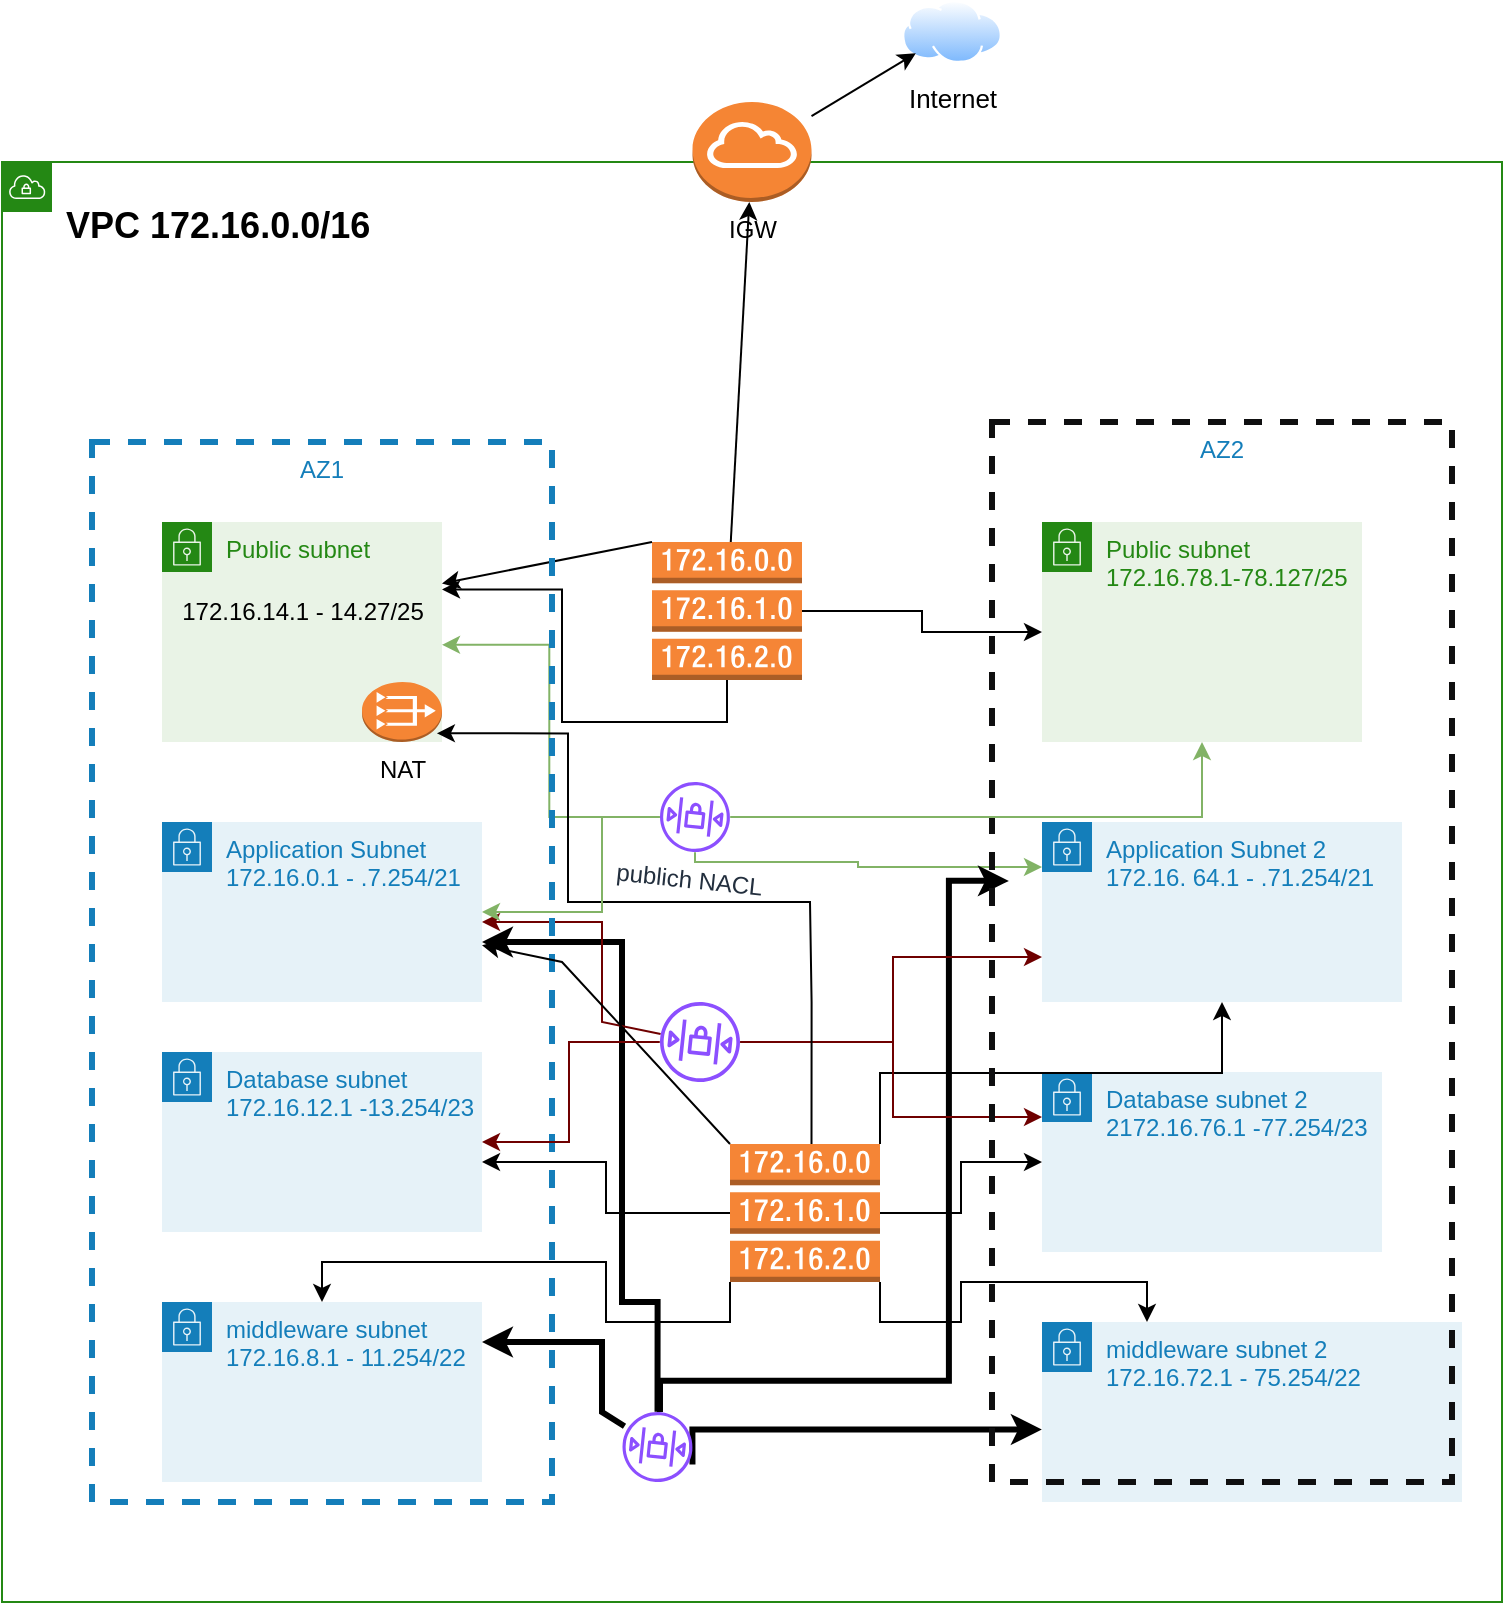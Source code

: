 <mxfile version="22.0.6" type="github">
  <diagram name="Page-1" id="yy_bzusd1XuA34yXiIHK">
    <mxGraphModel dx="1073" dy="1590" grid="1" gridSize="10" guides="1" tooltips="1" connect="1" arrows="1" fold="1" page="1" pageScale="1" pageWidth="827" pageHeight="1169" math="0" shadow="0">
      <root>
        <mxCell id="0" />
        <mxCell id="1" parent="0" />
        <mxCell id="lVtwnys3YDi8AOiwf6Ey-32" value="Public subnet&lt;br&gt;172.16.78.1-78.127/25" style="points=[[0,0],[0.25,0],[0.5,0],[0.75,0],[1,0],[1,0.25],[1,0.5],[1,0.75],[1,1],[0.75,1],[0.5,1],[0.25,1],[0,1],[0,0.75],[0,0.5],[0,0.25]];outlineConnect=0;gradientColor=none;html=1;whiteSpace=wrap;fontSize=12;fontStyle=0;container=1;pointerEvents=0;collapsible=0;recursiveResize=0;shape=mxgraph.aws4.group;grIcon=mxgraph.aws4.group_security_group;grStroke=0;strokeColor=#248814;fillColor=#E9F3E6;verticalAlign=top;align=left;spacingLeft=30;fontColor=#248814;dashed=0;" parent="1" vertex="1">
          <mxGeometry x="570" y="230" width="160" height="110" as="geometry" />
        </mxCell>
        <mxCell id="lVtwnys3YDi8AOiwf6Ey-61" style="edgeStyle=orthogonalEdgeStyle;rounded=0;orthogonalLoop=1;jettySize=auto;html=1;exitX=0;exitY=0.5;exitDx=0;exitDy=0;exitPerimeter=0;" parent="1" source="lVtwnys3YDi8AOiwf6Ey-38" target="lVtwnys3YDi8AOiwf6Ey-43" edge="1">
          <mxGeometry relative="1" as="geometry">
            <Array as="points">
              <mxPoint x="352" y="576" />
              <mxPoint x="352" y="550" />
            </Array>
          </mxGeometry>
        </mxCell>
        <mxCell id="lVtwnys3YDi8AOiwf6Ey-39" value="Public subnet" style="points=[[0,0],[0.25,0],[0.5,0],[0.75,0],[1,0],[1,0.25],[1,0.5],[1,0.75],[1,1],[0.75,1],[0.5,1],[0.25,1],[0,1],[0,0.75],[0,0.5],[0,0.25]];outlineConnect=0;gradientColor=none;html=1;whiteSpace=wrap;fontSize=12;fontStyle=0;container=1;pointerEvents=0;collapsible=0;recursiveResize=0;shape=mxgraph.aws4.group;grIcon=mxgraph.aws4.group_security_group;grStroke=0;strokeColor=#248814;fillColor=#E9F3E6;verticalAlign=top;align=left;spacingLeft=30;fontColor=#248814;dashed=0;" parent="1" vertex="1">
          <mxGeometry x="130" y="230" width="140" height="110" as="geometry" />
        </mxCell>
        <mxCell id="lVtwnys3YDi8AOiwf6Ey-40" value="NAT&lt;br&gt;" style="outlineConnect=0;dashed=0;verticalLabelPosition=bottom;verticalAlign=top;align=center;html=1;shape=mxgraph.aws3.vpc_nat_gateway;fillColor=#F58534;gradientColor=none;" parent="lVtwnys3YDi8AOiwf6Ey-39" vertex="1">
          <mxGeometry x="100" y="80" width="40" height="30" as="geometry" />
        </mxCell>
        <mxCell id="lVtwnys3YDi8AOiwf6Ey-41" value="Application Subnet&lt;br&gt;172.16.0.1 - .7.254/21" style="points=[[0,0],[0.25,0],[0.5,0],[0.75,0],[1,0],[1,0.25],[1,0.5],[1,0.75],[1,1],[0.75,1],[0.5,1],[0.25,1],[0,1],[0,0.75],[0,0.5],[0,0.25]];outlineConnect=0;gradientColor=none;html=1;whiteSpace=wrap;fontSize=12;fontStyle=0;container=1;pointerEvents=0;collapsible=0;recursiveResize=0;shape=mxgraph.aws4.group;grIcon=mxgraph.aws4.group_security_group;grStroke=0;strokeColor=#147EBA;fillColor=#E6F2F8;verticalAlign=top;align=left;spacingLeft=30;fontColor=#147EBA;dashed=0;" parent="1" vertex="1">
          <mxGeometry x="130" y="380" width="160" height="90" as="geometry" />
        </mxCell>
        <mxCell id="lVtwnys3YDi8AOiwf6Ey-43" value="Database subnet&lt;br&gt;172.16.12.1 -13.254/23" style="points=[[0,0],[0.25,0],[0.5,0],[0.75,0],[1,0],[1,0.25],[1,0.5],[1,0.75],[1,1],[0.75,1],[0.5,1],[0.25,1],[0,1],[0,0.75],[0,0.5],[0,0.25]];outlineConnect=0;gradientColor=none;html=1;whiteSpace=wrap;fontSize=12;fontStyle=0;container=1;pointerEvents=0;collapsible=0;recursiveResize=0;shape=mxgraph.aws4.group;grIcon=mxgraph.aws4.group_security_group;grStroke=0;strokeColor=#147EBA;fillColor=#E6F2F8;verticalAlign=top;align=left;spacingLeft=30;fontColor=#147EBA;dashed=0;" parent="1" vertex="1">
          <mxGeometry x="130" y="495" width="160" height="90" as="geometry" />
        </mxCell>
        <mxCell id="lVtwnys3YDi8AOiwf6Ey-44" value="&lt;h2&gt;&lt;font color=&quot;#000000&quot;&gt;VPC 172.16.0.0/16&lt;/font&gt;&lt;/h2&gt;" style="points=[[0,0],[0.25,0],[0.5,0],[0.75,0],[1,0],[1,0.25],[1,0.5],[1,0.75],[1,1],[0.75,1],[0.5,1],[0.25,1],[0,1],[0,0.75],[0,0.5],[0,0.25]];outlineConnect=0;gradientColor=none;html=1;whiteSpace=wrap;fontSize=12;fontStyle=0;container=1;pointerEvents=0;collapsible=0;recursiveResize=0;shape=mxgraph.aws4.group;grIcon=mxgraph.aws4.group_vpc;strokeColor=#248814;fillColor=none;verticalAlign=top;align=left;spacingLeft=30;fontColor=#AAB7B8;dashed=0;" parent="1" vertex="1">
          <mxGeometry x="50" y="50" width="750" height="720" as="geometry" />
        </mxCell>
        <mxCell id="lVtwnys3YDi8AOiwf6Ey-37" value="" style="outlineConnect=0;dashed=0;verticalLabelPosition=bottom;verticalAlign=top;align=center;html=1;shape=mxgraph.aws3.route_table;fillColor=#F58536;gradientColor=none;" parent="lVtwnys3YDi8AOiwf6Ey-44" vertex="1">
          <mxGeometry x="325" y="190" width="75" height="69" as="geometry" />
        </mxCell>
        <mxCell id="lVtwnys3YDi8AOiwf6Ey-49" value="172.16.14.1 - 14.27/25" style="text;html=1;align=center;verticalAlign=middle;resizable=0;points=[];autosize=1;strokeColor=none;fillColor=none;" parent="lVtwnys3YDi8AOiwf6Ey-44" vertex="1">
          <mxGeometry x="80" y="209.5" width="140" height="30" as="geometry" />
        </mxCell>
        <mxCell id="lVtwnys3YDi8AOiwf6Ey-42" value="middleware subnet&lt;br&gt;172.16.8.1 - 11.254/22" style="points=[[0,0],[0.25,0],[0.5,0],[0.75,0],[1,0],[1,0.25],[1,0.5],[1,0.75],[1,1],[0.75,1],[0.5,1],[0.25,1],[0,1],[0,0.75],[0,0.5],[0,0.25]];outlineConnect=0;gradientColor=none;html=1;whiteSpace=wrap;fontSize=12;fontStyle=0;container=1;pointerEvents=0;collapsible=0;recursiveResize=0;shape=mxgraph.aws4.group;grIcon=mxgraph.aws4.group_security_group;grStroke=0;strokeColor=#147EBA;fillColor=#E6F2F8;verticalAlign=top;align=left;spacingLeft=30;fontColor=#147EBA;dashed=0;" parent="lVtwnys3YDi8AOiwf6Ey-44" vertex="1">
          <mxGeometry x="80" y="570" width="160" height="90" as="geometry" />
        </mxCell>
        <mxCell id="lVtwnys3YDi8AOiwf6Ey-52" value="Application Subnet 2&lt;br&gt;172.16. 64.1 - .71.254/21" style="points=[[0,0],[0.25,0],[0.5,0],[0.75,0],[1,0],[1,0.25],[1,0.5],[1,0.75],[1,1],[0.75,1],[0.5,1],[0.25,1],[0,1],[0,0.75],[0,0.5],[0,0.25]];outlineConnect=0;gradientColor=none;html=1;whiteSpace=wrap;fontSize=12;fontStyle=0;container=1;pointerEvents=0;collapsible=0;recursiveResize=0;shape=mxgraph.aws4.group;grIcon=mxgraph.aws4.group_security_group;grStroke=0;strokeColor=#147EBA;fillColor=#E6F2F8;verticalAlign=top;align=left;spacingLeft=30;fontColor=#147EBA;dashed=0;" parent="lVtwnys3YDi8AOiwf6Ey-44" vertex="1">
          <mxGeometry x="520" y="330" width="180" height="90" as="geometry" />
        </mxCell>
        <mxCell id="lVtwnys3YDi8AOiwf6Ey-53" value="Database subnet 2&lt;br&gt;2172.16.76.1 -77.254/23" style="points=[[0,0],[0.25,0],[0.5,0],[0.75,0],[1,0],[1,0.25],[1,0.5],[1,0.75],[1,1],[0.75,1],[0.5,1],[0.25,1],[0,1],[0,0.75],[0,0.5],[0,0.25]];outlineConnect=0;gradientColor=none;html=1;whiteSpace=wrap;fontSize=12;fontStyle=0;container=1;pointerEvents=0;collapsible=0;recursiveResize=0;shape=mxgraph.aws4.group;grIcon=mxgraph.aws4.group_security_group;grStroke=0;strokeColor=#147EBA;fillColor=#E6F2F8;verticalAlign=top;align=left;spacingLeft=30;fontColor=#147EBA;dashed=0;" parent="lVtwnys3YDi8AOiwf6Ey-44" vertex="1">
          <mxGeometry x="520" y="455" width="170" height="90" as="geometry" />
        </mxCell>
        <mxCell id="lVtwnys3YDi8AOiwf6Ey-55" value="middleware subnet 2&lt;br&gt;172.16.72.1 - 75.254/22" style="points=[[0,0],[0.25,0],[0.5,0],[0.75,0],[1,0],[1,0.25],[1,0.5],[1,0.75],[1,1],[0.75,1],[0.5,1],[0.25,1],[0,1],[0,0.75],[0,0.5],[0,0.25]];outlineConnect=0;gradientColor=none;html=1;whiteSpace=wrap;fontSize=12;fontStyle=0;container=1;pointerEvents=0;collapsible=0;recursiveResize=0;shape=mxgraph.aws4.group;grIcon=mxgraph.aws4.group_security_group;grStroke=0;strokeColor=#147EBA;fillColor=#E6F2F8;verticalAlign=top;align=left;spacingLeft=30;fontColor=#147EBA;dashed=0;" parent="lVtwnys3YDi8AOiwf6Ey-44" vertex="1">
          <mxGeometry x="520" y="580" width="210" height="90" as="geometry" />
        </mxCell>
        <mxCell id="lVtwnys3YDi8AOiwf6Ey-56" style="edgeStyle=orthogonalEdgeStyle;rounded=0;orthogonalLoop=1;jettySize=auto;html=1;entryX=1;entryY=0.14;entryDx=0;entryDy=0;entryPerimeter=0;" parent="lVtwnys3YDi8AOiwf6Ey-44" source="lVtwnys3YDi8AOiwf6Ey-37" target="lVtwnys3YDi8AOiwf6Ey-49" edge="1">
          <mxGeometry relative="1" as="geometry">
            <Array as="points">
              <mxPoint x="280" y="280" />
              <mxPoint x="280" y="214" />
            </Array>
          </mxGeometry>
        </mxCell>
        <mxCell id="lVtwnys3YDi8AOiwf6Ey-83" style="edgeStyle=orthogonalEdgeStyle;rounded=0;orthogonalLoop=1;jettySize=auto;html=1;entryX=0;entryY=0.25;entryDx=0;entryDy=0;fillColor=#d5e8d4;strokeColor=#82b366;" parent="lVtwnys3YDi8AOiwf6Ey-44" source="lVtwnys3YDi8AOiwf6Ey-78" target="lVtwnys3YDi8AOiwf6Ey-52" edge="1">
          <mxGeometry relative="1" as="geometry">
            <Array as="points">
              <mxPoint x="428" y="350" />
              <mxPoint x="428" y="353" />
            </Array>
          </mxGeometry>
        </mxCell>
        <mxCell id="lVtwnys3YDi8AOiwf6Ey-78" value="publich NACL" style="sketch=0;outlineConnect=0;fontColor=#232F3E;gradientColor=none;fillColor=#8C4FFF;strokeColor=none;dashed=0;verticalLabelPosition=bottom;verticalAlign=top;align=center;html=1;fontSize=12;fontStyle=0;aspect=fixed;pointerEvents=1;shape=mxgraph.aws4.network_access_control_list;rotation=6;direction=east;" parent="lVtwnys3YDi8AOiwf6Ey-44" vertex="1">
          <mxGeometry x="329" y="310" width="35" height="35" as="geometry" />
        </mxCell>
        <mxCell id="lVtwnys3YDi8AOiwf6Ey-38" value="" style="outlineConnect=0;dashed=0;verticalLabelPosition=bottom;verticalAlign=top;align=center;html=1;shape=mxgraph.aws3.route_table;fillColor=#F58536;gradientColor=none;" parent="lVtwnys3YDi8AOiwf6Ey-44" vertex="1">
          <mxGeometry x="364" y="491" width="75" height="69" as="geometry" />
        </mxCell>
        <mxCell id="lVtwnys3YDi8AOiwf6Ey-62" style="edgeStyle=orthogonalEdgeStyle;rounded=0;orthogonalLoop=1;jettySize=auto;html=1;exitX=0;exitY=1;exitDx=0;exitDy=0;exitPerimeter=0;" parent="lVtwnys3YDi8AOiwf6Ey-44" source="lVtwnys3YDi8AOiwf6Ey-38" target="lVtwnys3YDi8AOiwf6Ey-42" edge="1">
          <mxGeometry relative="1" as="geometry" />
        </mxCell>
        <mxCell id="lVtwnys3YDi8AOiwf6Ey-63" style="edgeStyle=orthogonalEdgeStyle;rounded=0;orthogonalLoop=1;jettySize=auto;html=1;exitX=1;exitY=1;exitDx=0;exitDy=0;exitPerimeter=0;entryX=0.25;entryY=0;entryDx=0;entryDy=0;" parent="lVtwnys3YDi8AOiwf6Ey-44" source="lVtwnys3YDi8AOiwf6Ey-38" target="lVtwnys3YDi8AOiwf6Ey-55" edge="1">
          <mxGeometry relative="1" as="geometry" />
        </mxCell>
        <mxCell id="lVtwnys3YDi8AOiwf6Ey-64" style="edgeStyle=orthogonalEdgeStyle;rounded=0;orthogonalLoop=1;jettySize=auto;html=1;exitX=1;exitY=0.5;exitDx=0;exitDy=0;exitPerimeter=0;" parent="lVtwnys3YDi8AOiwf6Ey-44" source="lVtwnys3YDi8AOiwf6Ey-38" target="lVtwnys3YDi8AOiwf6Ey-53" edge="1">
          <mxGeometry relative="1" as="geometry" />
        </mxCell>
        <mxCell id="lVtwnys3YDi8AOiwf6Ey-65" style="edgeStyle=orthogonalEdgeStyle;rounded=0;orthogonalLoop=1;jettySize=auto;html=1;exitX=1;exitY=0;exitDx=0;exitDy=0;exitPerimeter=0;" parent="lVtwnys3YDi8AOiwf6Ey-44" source="lVtwnys3YDi8AOiwf6Ey-38" target="lVtwnys3YDi8AOiwf6Ey-52" edge="1">
          <mxGeometry relative="1" as="geometry" />
        </mxCell>
        <mxCell id="lVtwnys3YDi8AOiwf6Ey-80" style="edgeStyle=orthogonalEdgeStyle;rounded=0;orthogonalLoop=1;jettySize=auto;html=1;entryX=1;entryY=1.063;entryDx=0;entryDy=0;entryPerimeter=0;fillColor=#d5e8d4;strokeColor=#82b366;" parent="lVtwnys3YDi8AOiwf6Ey-44" source="lVtwnys3YDi8AOiwf6Ey-78" target="lVtwnys3YDi8AOiwf6Ey-49" edge="1">
          <mxGeometry relative="1" as="geometry" />
        </mxCell>
        <mxCell id="lVtwnys3YDi8AOiwf6Ey-86" style="edgeStyle=orthogonalEdgeStyle;rounded=0;orthogonalLoop=1;jettySize=auto;html=1;strokeWidth=3;" parent="lVtwnys3YDi8AOiwf6Ey-44" edge="1">
          <mxGeometry relative="1" as="geometry">
            <mxPoint x="345.246" y="651.232" as="sourcePoint" />
            <mxPoint x="519.9" y="633.759" as="targetPoint" />
            <Array as="points">
              <mxPoint x="345" y="634" />
            </Array>
          </mxGeometry>
        </mxCell>
        <mxCell id="lVtwnys3YDi8AOiwf6Ey-87" style="edgeStyle=orthogonalEdgeStyle;rounded=0;orthogonalLoop=1;jettySize=auto;html=1;strokeWidth=3;" parent="lVtwnys3YDi8AOiwf6Ey-44" source="lVtwnys3YDi8AOiwf6Ey-85" target="lVtwnys3YDi8AOiwf6Ey-42" edge="1">
          <mxGeometry relative="1" as="geometry">
            <Array as="points">
              <mxPoint x="300" y="625" />
              <mxPoint x="300" y="590" />
            </Array>
          </mxGeometry>
        </mxCell>
        <mxCell id="lVtwnys3YDi8AOiwf6Ey-88" style="edgeStyle=orthogonalEdgeStyle;rounded=0;orthogonalLoop=1;jettySize=auto;html=1;strokeWidth=3;" parent="lVtwnys3YDi8AOiwf6Ey-44" edge="1">
          <mxGeometry relative="1" as="geometry">
            <Array as="points">
              <mxPoint x="473.45" y="609.42" />
              <mxPoint x="473.45" y="359.42" />
            </Array>
            <mxPoint x="328.997" y="625.004" as="sourcePoint" />
            <mxPoint x="503.45" y="359.449" as="targetPoint" />
          </mxGeometry>
        </mxCell>
        <mxCell id="lVtwnys3YDi8AOiwf6Ey-89" style="edgeStyle=orthogonalEdgeStyle;rounded=0;orthogonalLoop=1;jettySize=auto;html=1;strokeWidth=3;" parent="lVtwnys3YDi8AOiwf6Ey-44" source="lVtwnys3YDi8AOiwf6Ey-85" edge="1">
          <mxGeometry relative="1" as="geometry">
            <mxPoint x="240" y="390" as="targetPoint" />
            <Array as="points">
              <mxPoint x="327" y="570" />
              <mxPoint x="310" y="570" />
              <mxPoint x="310" y="390" />
            </Array>
          </mxGeometry>
        </mxCell>
        <mxCell id="lVtwnys3YDi8AOiwf6Ey-85" value="" style="sketch=0;outlineConnect=0;fontColor=#232F3E;gradientColor=none;fillColor=#8C4FFF;strokeColor=none;dashed=0;verticalLabelPosition=bottom;verticalAlign=top;align=center;html=1;fontSize=12;fontStyle=0;aspect=fixed;pointerEvents=1;shape=mxgraph.aws4.network_access_control_list;rotation=6;" parent="lVtwnys3YDi8AOiwf6Ey-44" vertex="1">
          <mxGeometry x="310.25" y="625" width="35" height="35" as="geometry" />
        </mxCell>
        <mxCell id="lVtwnys3YDi8AOiwf6Ey-91" style="edgeStyle=orthogonalEdgeStyle;rounded=0;orthogonalLoop=1;jettySize=auto;html=1;entryX=0;entryY=0.25;entryDx=0;entryDy=0;fillColor=#a20025;strokeColor=#6F0000;" parent="lVtwnys3YDi8AOiwf6Ey-44" source="lVtwnys3YDi8AOiwf6Ey-90" target="lVtwnys3YDi8AOiwf6Ey-53" edge="1">
          <mxGeometry relative="1" as="geometry" />
        </mxCell>
        <mxCell id="lVtwnys3YDi8AOiwf6Ey-95" style="edgeStyle=orthogonalEdgeStyle;rounded=0;orthogonalLoop=1;jettySize=auto;html=1;fillColor=#a20025;strokeColor=#6F0000;" parent="lVtwnys3YDi8AOiwf6Ey-44" source="lVtwnys3YDi8AOiwf6Ey-90" edge="1">
          <mxGeometry relative="1" as="geometry">
            <mxPoint x="240" y="380" as="targetPoint" />
            <Array as="points">
              <mxPoint x="300" y="430" />
              <mxPoint x="300" y="380" />
            </Array>
          </mxGeometry>
        </mxCell>
        <mxCell id="lVtwnys3YDi8AOiwf6Ey-96" style="edgeStyle=orthogonalEdgeStyle;rounded=0;orthogonalLoop=1;jettySize=auto;html=1;entryX=0;entryY=0.75;entryDx=0;entryDy=0;fillColor=#a20025;strokeColor=#6F0000;" parent="lVtwnys3YDi8AOiwf6Ey-44" source="lVtwnys3YDi8AOiwf6Ey-90" target="lVtwnys3YDi8AOiwf6Ey-52" edge="1">
          <mxGeometry relative="1" as="geometry" />
        </mxCell>
        <mxCell id="lVtwnys3YDi8AOiwf6Ey-90" value="" style="sketch=0;outlineConnect=0;fontColor=#232F3E;gradientColor=none;fillColor=#8C4FFF;strokeColor=none;dashed=0;verticalLabelPosition=bottom;verticalAlign=top;align=center;html=1;fontSize=12;fontStyle=0;aspect=fixed;pointerEvents=1;shape=mxgraph.aws4.network_access_control_list;rotation=6;" parent="lVtwnys3YDi8AOiwf6Ey-44" vertex="1">
          <mxGeometry x="329" y="420" width="40" height="40" as="geometry" />
        </mxCell>
        <mxCell id="lVtwnys3YDi8AOiwf6Ey-102" value="IGW" style="outlineConnect=0;dashed=0;verticalLabelPosition=bottom;verticalAlign=top;align=center;html=1;shape=mxgraph.aws3.internet_gateway;fillColor=#F58534;gradientColor=none;" parent="lVtwnys3YDi8AOiwf6Ey-44" vertex="1">
          <mxGeometry x="345.25" y="-30" width="59.5" height="50" as="geometry" />
        </mxCell>
        <mxCell id="lVtwnys3YDi8AOiwf6Ey-105" value="" style="endArrow=classic;html=1;rounded=0;" parent="lVtwnys3YDi8AOiwf6Ey-44" source="lVtwnys3YDi8AOiwf6Ey-37" target="lVtwnys3YDi8AOiwf6Ey-102" edge="1">
          <mxGeometry width="50" height="50" relative="1" as="geometry">
            <mxPoint x="340" y="180" as="sourcePoint" />
            <mxPoint x="390" y="130" as="targetPoint" />
          </mxGeometry>
        </mxCell>
        <mxCell id="lVtwnys3YDi8AOiwf6Ey-106" value="" style="endArrow=classic;html=1;rounded=0;exitX=0;exitY=0;exitDx=0;exitDy=0;exitPerimeter=0;" parent="lVtwnys3YDi8AOiwf6Ey-44" source="lVtwnys3YDi8AOiwf6Ey-37" target="lVtwnys3YDi8AOiwf6Ey-49" edge="1">
          <mxGeometry width="50" height="50" relative="1" as="geometry">
            <mxPoint x="340" y="180" as="sourcePoint" />
            <mxPoint x="390" y="130" as="targetPoint" />
          </mxGeometry>
        </mxCell>
        <mxCell id="lVtwnys3YDi8AOiwf6Ey-99" value="AZ1" style="fillColor=none;strokeColor=#147EBA;dashed=1;verticalAlign=top;fontStyle=0;fontColor=#147EBA;whiteSpace=wrap;html=1;strokeWidth=3;" parent="lVtwnys3YDi8AOiwf6Ey-44" vertex="1">
          <mxGeometry x="45" y="140" width="230" height="530" as="geometry" />
        </mxCell>
        <mxCell id="lVtwnys3YDi8AOiwf6Ey-72" style="edgeStyle=orthogonalEdgeStyle;rounded=0;orthogonalLoop=1;jettySize=auto;html=1;exitX=0.5;exitY=0;exitDx=0;exitDy=0;exitPerimeter=0;entryX=0.855;entryY=0.855;entryDx=0;entryDy=0;entryPerimeter=0;" parent="lVtwnys3YDi8AOiwf6Ey-44" edge="1">
          <mxGeometry relative="1" as="geometry">
            <Array as="points">
              <mxPoint x="405" y="420" />
              <mxPoint x="404" y="420" />
              <mxPoint x="404" y="370" />
              <mxPoint x="283" y="370" />
              <mxPoint x="283" y="286" />
            </Array>
            <mxPoint x="404.75" y="491.0" as="sourcePoint" />
            <mxPoint x="217.45" y="285.65" as="targetPoint" />
          </mxGeometry>
        </mxCell>
        <mxCell id="lVtwnys3YDi8AOiwf6Ey-101" value="AZ2&lt;br&gt;" style="fillColor=none;strokeColor=#0f0f10;dashed=1;verticalAlign=top;fontStyle=0;fontColor=#147EBA;whiteSpace=wrap;html=1;strokeWidth=3;" parent="lVtwnys3YDi8AOiwf6Ey-44" vertex="1">
          <mxGeometry x="495" y="130" width="230" height="530" as="geometry" />
        </mxCell>
        <mxCell id="lVtwnys3YDi8AOiwf6Ey-57" value="" style="edgeStyle=orthogonalEdgeStyle;rounded=0;orthogonalLoop=1;jettySize=auto;html=1;" parent="1" source="lVtwnys3YDi8AOiwf6Ey-37" target="lVtwnys3YDi8AOiwf6Ey-32" edge="1">
          <mxGeometry relative="1" as="geometry" />
        </mxCell>
        <mxCell id="lVtwnys3YDi8AOiwf6Ey-71" value="" style="endArrow=classic;html=1;rounded=0;exitX=0;exitY=0;exitDx=0;exitDy=0;exitPerimeter=0;" parent="1" source="lVtwnys3YDi8AOiwf6Ey-38" target="lVtwnys3YDi8AOiwf6Ey-41" edge="1">
          <mxGeometry width="50" height="50" relative="1" as="geometry">
            <mxPoint x="310" y="360" as="sourcePoint" />
            <mxPoint x="360" y="310" as="targetPoint" />
            <Array as="points">
              <mxPoint x="330" y="450" />
            </Array>
          </mxGeometry>
        </mxCell>
        <mxCell id="lVtwnys3YDi8AOiwf6Ey-82" style="edgeStyle=orthogonalEdgeStyle;rounded=0;orthogonalLoop=1;jettySize=auto;html=1;fillColor=#d5e8d4;strokeColor=#82b366;" parent="1" source="lVtwnys3YDi8AOiwf6Ey-78" target="lVtwnys3YDi8AOiwf6Ey-32" edge="1">
          <mxGeometry relative="1" as="geometry" />
        </mxCell>
        <mxCell id="lVtwnys3YDi8AOiwf6Ey-84" style="edgeStyle=orthogonalEdgeStyle;rounded=0;orthogonalLoop=1;jettySize=auto;html=1;fillColor=#d5e8d4;strokeColor=#82b366;" parent="1" source="lVtwnys3YDi8AOiwf6Ey-78" target="lVtwnys3YDi8AOiwf6Ey-41" edge="1">
          <mxGeometry relative="1" as="geometry">
            <Array as="points">
              <mxPoint x="350" y="378" />
              <mxPoint x="350" y="425" />
            </Array>
          </mxGeometry>
        </mxCell>
        <mxCell id="lVtwnys3YDi8AOiwf6Ey-92" style="edgeStyle=orthogonalEdgeStyle;rounded=0;orthogonalLoop=1;jettySize=auto;html=1;fillColor=#a20025;strokeColor=#6F0000;" parent="1" source="lVtwnys3YDi8AOiwf6Ey-90" target="lVtwnys3YDi8AOiwf6Ey-43" edge="1">
          <mxGeometry relative="1" as="geometry" />
        </mxCell>
        <mxCell id="lVtwnys3YDi8AOiwf6Ey-103" value="&lt;font style=&quot;font-size: 13px;&quot;&gt;Internet&lt;/font&gt;" style="image;aspect=fixed;perimeter=ellipsePerimeter;html=1;align=center;shadow=0;dashed=0;spacingTop=3;image=img/lib/active_directory/internet_cloud.svg;" parent="1" vertex="1">
          <mxGeometry x="500" y="-31" width="50" height="31.5" as="geometry" />
        </mxCell>
        <mxCell id="lVtwnys3YDi8AOiwf6Ey-107" value="" style="endArrow=classic;html=1;rounded=0;" parent="1" source="lVtwnys3YDi8AOiwf6Ey-102" target="lVtwnys3YDi8AOiwf6Ey-103" edge="1">
          <mxGeometry width="50" height="50" relative="1" as="geometry">
            <mxPoint x="390" y="230" as="sourcePoint" />
            <mxPoint x="440" y="180" as="targetPoint" />
          </mxGeometry>
        </mxCell>
      </root>
    </mxGraphModel>
  </diagram>
</mxfile>
